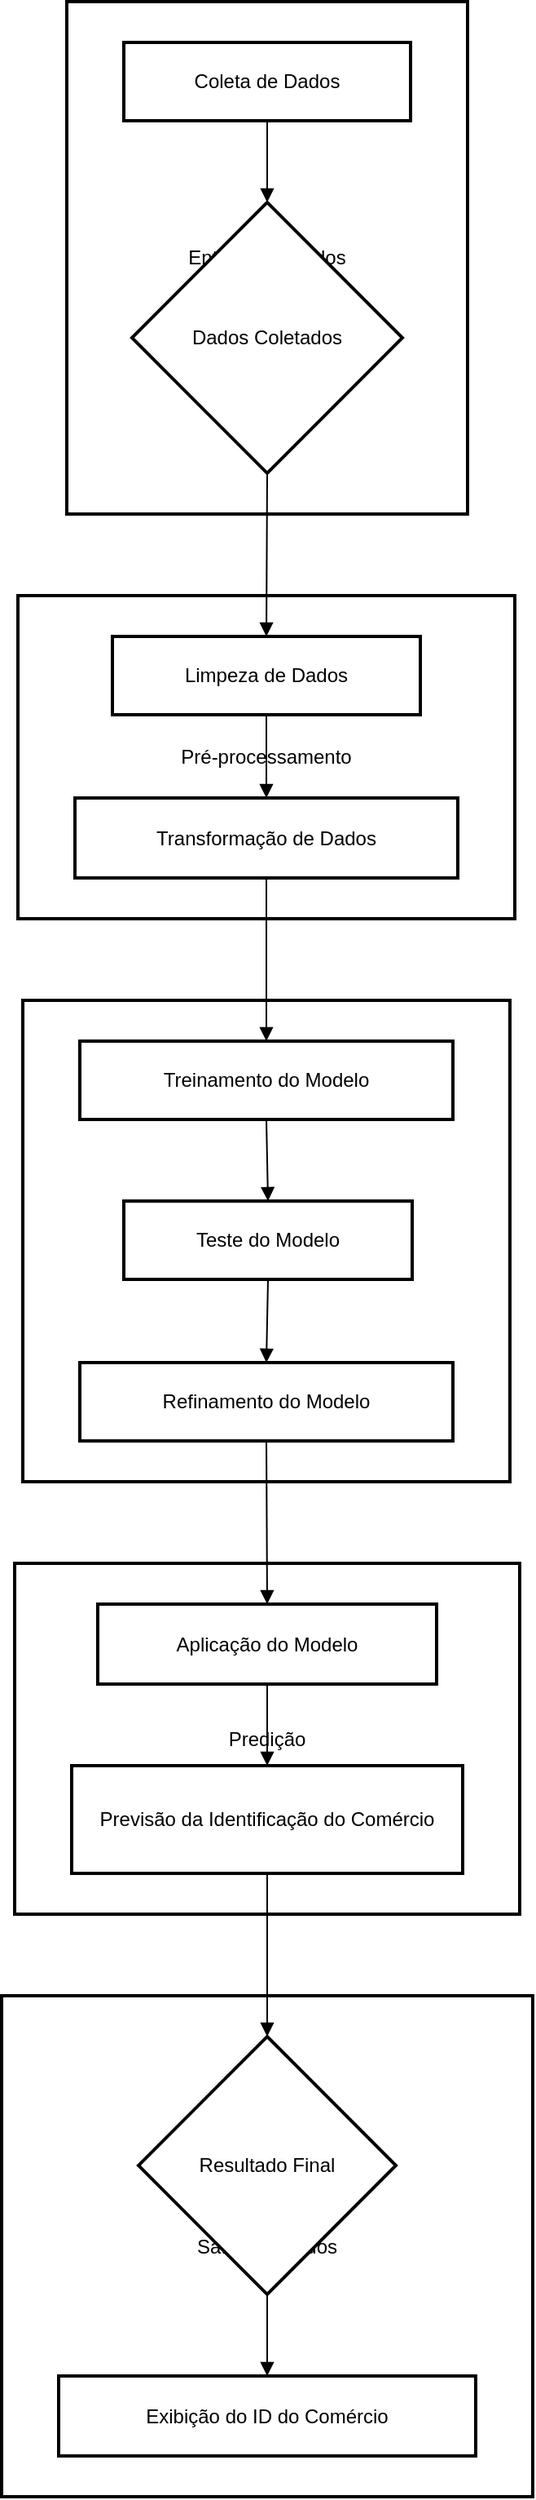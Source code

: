 <mxfile version="24.8.6">
  <diagram name="Página-1" id="pN9EpwXdACL08jy1K8uf">
    <mxGraphModel>
      <root>
        <mxCell id="0" />
        <mxCell id="1" parent="0" />
        <mxCell id="2" value="Saída de Dados" style="whiteSpace=wrap;strokeWidth=2;" vertex="1" parent="1">
          <mxGeometry x="8" y="1230" width="326" height="307" as="geometry" />
        </mxCell>
        <mxCell id="3" value="Predição" style="whiteSpace=wrap;strokeWidth=2;" vertex="1" parent="1">
          <mxGeometry x="16" y="965" width="310" height="215" as="geometry" />
        </mxCell>
        <mxCell id="4" value="Modelagem de IA" style="whiteSpace=wrap;strokeWidth=2;" vertex="1" parent="1">
          <mxGeometry x="21" y="620" width="299" height="295" as="geometry" />
        </mxCell>
        <mxCell id="5" value="Pré-processamento" style="whiteSpace=wrap;strokeWidth=2;" vertex="1" parent="1">
          <mxGeometry x="18" y="372" width="305" height="198" as="geometry" />
        </mxCell>
        <mxCell id="6" value="Entrada de Dados" style="whiteSpace=wrap;strokeWidth=2;" vertex="1" parent="1">
          <mxGeometry x="48" y="8" width="246" height="314" as="geometry" />
        </mxCell>
        <mxCell id="7" value="Coleta de Dados" style="whiteSpace=wrap;strokeWidth=2;" vertex="1" parent="1">
          <mxGeometry x="83" y="33" width="176" height="48" as="geometry" />
        </mxCell>
        <mxCell id="8" value="Dados Coletados" style="rhombus;strokeWidth=2;whiteSpace=wrap;" vertex="1" parent="1">
          <mxGeometry x="88" y="131" width="166" height="166" as="geometry" />
        </mxCell>
        <mxCell id="9" value="Limpeza de Dados" style="whiteSpace=wrap;strokeWidth=2;" vertex="1" parent="1">
          <mxGeometry x="76" y="397" width="189" height="48" as="geometry" />
        </mxCell>
        <mxCell id="10" value="Transformação de Dados" style="whiteSpace=wrap;strokeWidth=2;" vertex="1" parent="1">
          <mxGeometry x="53" y="496" width="235" height="49" as="geometry" />
        </mxCell>
        <mxCell id="11" value="Treinamento do Modelo" style="whiteSpace=wrap;strokeWidth=2;" vertex="1" parent="1">
          <mxGeometry x="56" y="645" width="229" height="48" as="geometry" />
        </mxCell>
        <mxCell id="12" value="Teste do Modelo" style="whiteSpace=wrap;strokeWidth=2;" vertex="1" parent="1">
          <mxGeometry x="83" y="743" width="177" height="48" as="geometry" />
        </mxCell>
        <mxCell id="13" value="Refinamento do Modelo" style="whiteSpace=wrap;strokeWidth=2;" vertex="1" parent="1">
          <mxGeometry x="56" y="842" width="229" height="48" as="geometry" />
        </mxCell>
        <mxCell id="14" value="Aplicação do Modelo" style="whiteSpace=wrap;strokeWidth=2;" vertex="1" parent="1">
          <mxGeometry x="67" y="990" width="208" height="49" as="geometry" />
        </mxCell>
        <mxCell id="15" value="Previsão da Identificação do Comércio" style="whiteSpace=wrap;strokeWidth=2;" vertex="1" parent="1">
          <mxGeometry x="51" y="1089" width="240" height="66" as="geometry" />
        </mxCell>
        <mxCell id="16" value="Resultado Final" style="rhombus;strokeWidth=2;whiteSpace=wrap;" vertex="1" parent="1">
          <mxGeometry x="92" y="1255" width="158" height="158" as="geometry" />
        </mxCell>
        <mxCell id="17" value="Exibição do ID do Comércio" style="whiteSpace=wrap;strokeWidth=2;" vertex="1" parent="1">
          <mxGeometry x="43" y="1463" width="256" height="49" as="geometry" />
        </mxCell>
        <mxCell id="18" value="" style="curved=1;startArrow=none;endArrow=block;exitX=0.5;exitY=1.01;entryX=0.5;entryY=0;" edge="1" parent="1" source="7" target="8">
          <mxGeometry relative="1" as="geometry">
            <Array as="points" />
          </mxGeometry>
        </mxCell>
        <mxCell id="19" value="" style="curved=1;startArrow=none;endArrow=block;exitX=0.5;exitY=1;entryX=0.5;entryY=0;" edge="1" parent="1" source="8" target="9">
          <mxGeometry relative="1" as="geometry">
            <Array as="points" />
          </mxGeometry>
        </mxCell>
        <mxCell id="20" value="" style="curved=1;startArrow=none;endArrow=block;exitX=0.5;exitY=1.01;entryX=0.5;entryY=-0.01;" edge="1" parent="1" source="9" target="10">
          <mxGeometry relative="1" as="geometry">
            <Array as="points" />
          </mxGeometry>
        </mxCell>
        <mxCell id="21" value="" style="curved=1;startArrow=none;endArrow=block;exitX=0.5;exitY=0.99;entryX=0.5;entryY=-0.01;" edge="1" parent="1" source="10" target="11">
          <mxGeometry relative="1" as="geometry">
            <Array as="points" />
          </mxGeometry>
        </mxCell>
        <mxCell id="22" value="" style="curved=1;startArrow=none;endArrow=block;exitX=0.5;exitY=1;entryX=0.5;entryY=0;" edge="1" parent="1" source="11" target="12">
          <mxGeometry relative="1" as="geometry">
            <Array as="points" />
          </mxGeometry>
        </mxCell>
        <mxCell id="23" value="" style="curved=1;startArrow=none;endArrow=block;exitX=0.5;exitY=1.01;entryX=0.5;entryY=-0.01;" edge="1" parent="1" source="12" target="13">
          <mxGeometry relative="1" as="geometry">
            <Array as="points" />
          </mxGeometry>
        </mxCell>
        <mxCell id="24" value="" style="curved=1;startArrow=none;endArrow=block;exitX=0.5;exitY=1;entryX=0.5;entryY=0;" edge="1" parent="1" source="13" target="14">
          <mxGeometry relative="1" as="geometry">
            <Array as="points" />
          </mxGeometry>
        </mxCell>
        <mxCell id="25" value="" style="curved=1;startArrow=none;endArrow=block;exitX=0.5;exitY=1;entryX=0.5;entryY=0;" edge="1" parent="1" source="14" target="15">
          <mxGeometry relative="1" as="geometry">
            <Array as="points" />
          </mxGeometry>
        </mxCell>
        <mxCell id="26" value="" style="curved=1;startArrow=none;endArrow=block;exitX=0.5;exitY=1;entryX=0.5;entryY=0;" edge="1" parent="1" source="15" target="16">
          <mxGeometry relative="1" as="geometry">
            <Array as="points" />
          </mxGeometry>
        </mxCell>
        <mxCell id="27" value="" style="curved=1;startArrow=none;endArrow=block;exitX=0.5;exitY=1;entryX=0.5;entryY=0;" edge="1" parent="1" source="16" target="17">
          <mxGeometry relative="1" as="geometry">
            <Array as="points" />
          </mxGeometry>
        </mxCell>
      </root>
    </mxGraphModel>
  </diagram>
</mxfile>
